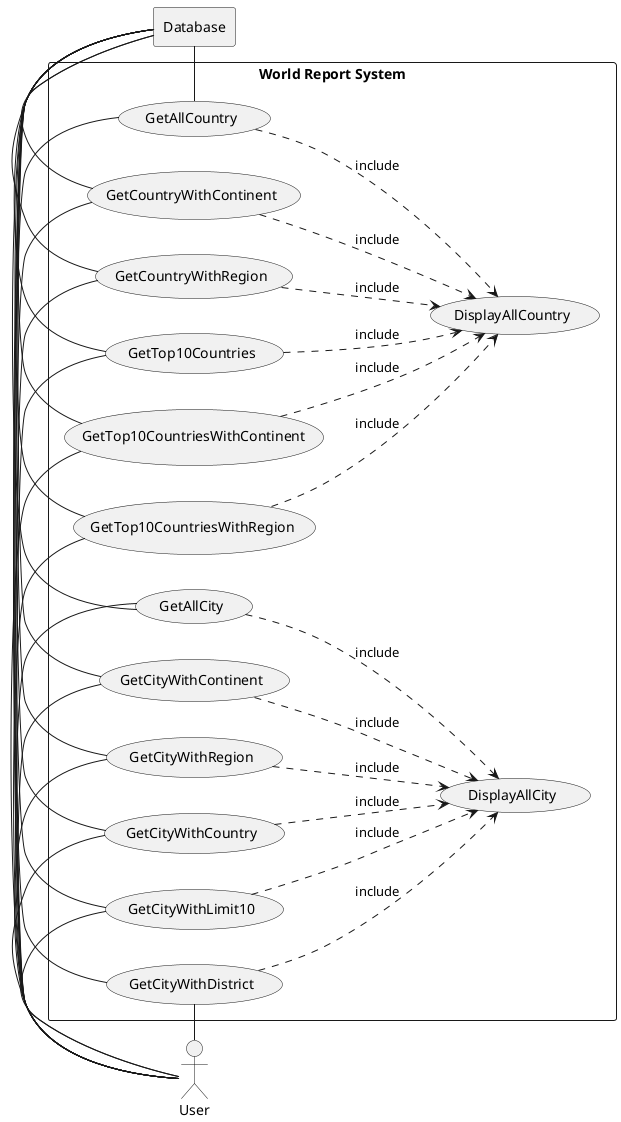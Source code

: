 @startuml

actor user as "User"

rectangle Database
left to right direction

rectangle "World Report System" {

    usecase UC1 as "GetAllCountry"
    usecase UCa as "DisplayAllCountry"
    usecase UCb as "DisplayAllCity"
    usecase UC2 as "GetCountryWithContinent"
    usecase UC3 as "GetCountryWithRegion"
    usecase UC4 as "GetTop10Countries"
    usecase UC5 as "GetTop10CountriesWithContinent"
    usecase UC6 as "GetTop10CountriesWithRegion"
    usecase UC7 as "GetAllCity"
    usecase UC8 as "GetCityWithContinent"
    usecase UC9 as "GetCityWithRegion"
    usecase UC10 as "GetCityWithCountry"
    usecase UC11 as "GetCityWithLimit10"
    usecase UC12 as "GetCityWithDistrict"

    user - UC1
    user - UC2
    user - UC3
    user - UC4
    user - UC5
    user - UC6
    user - UC7
    user - UC8
    user - UC9
    user - UC10
    user - UC11
    user - UC12

    UC1 ..> UCa : include
    UC2 ..> UCa : include
    UC3 ..> UCa : include
    UC4 ..> UCa : include
    UC5 ..> UCa : include
    UC6 ..> UCa : include
    UC7 ..> UCb : include
    UC8 ..> UCb : include
    UC9 ..> UCb : include
    UC10 ..> UCb : include
    UC11 ..> UCb : include
    UC12 ..> UCb : include

    UC1 - Database
    UC2 - Database
    UC3 - Database
    UC4 - Database
    UC5 - Database
    UC6 - Database
    UC7 - Database
    UC8 - Database
    UC9 - Database
    UC10 - Database
    UC11 - Database
    UC12 - Database

}

@enduml